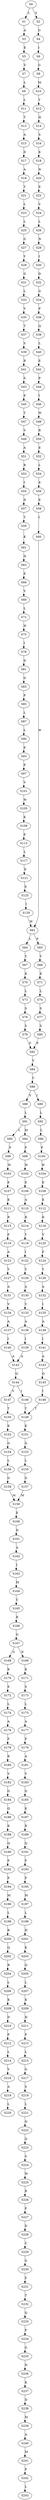 strict digraph  {
	S0 -> S1 [ label = L ];
	S0 -> S2 [ label = S ];
	S1 -> S3 [ label = A ];
	S2 -> S4 [ label = G ];
	S3 -> S5 [ label = E ];
	S4 -> S6 [ label = I ];
	S5 -> S7 [ label = V ];
	S6 -> S8 [ label = G ];
	S7 -> S9 [ label = L ];
	S8 -> S10 [ label = M ];
	S9 -> S11 [ label = L ];
	S10 -> S12 [ label = T ];
	S11 -> S13 [ label = T ];
	S12 -> S14 [ label = H ];
	S13 -> S15 [ label = A ];
	S14 -> S16 [ label = S ];
	S15 -> S17 [ label = D ];
	S16 -> S18 [ label = K ];
	S17 -> S19 [ label = A ];
	S18 -> S20 [ label = N ];
	S19 -> S21 [ label = T ];
	S20 -> S22 [ label = E ];
	S21 -> S23 [ label = L ];
	S22 -> S24 [ label = V ];
	S23 -> S25 [ label = L ];
	S24 -> S26 [ label = L ];
	S25 -> S27 [ label = G ];
	S26 -> S28 [ label = N ];
	S27 -> S29 [ label = Y ];
	S28 -> S30 [ label = I ];
	S29 -> S31 [ label = G ];
	S30 -> S32 [ label = D ];
	S31 -> S33 [ label = L ];
	S32 -> S34 [ label = G ];
	S33 -> S35 [ label = V ];
	S34 -> S36 [ label = P ];
	S35 -> S37 [ label = T ];
	S36 -> S38 [ label = Q ];
	S37 -> S39 [ label = V ];
	S38 -> S40 [ label = L ];
	S39 -> S41 [ label = R ];
	S40 -> S42 [ label = E ];
	S41 -> S43 [ label = S ];
	S42 -> S44 [ label = P ];
	S43 -> S45 [ label = E ];
	S44 -> S46 [ label = I ];
	S45 -> S47 [ label = T ];
	S46 -> S48 [ label = W ];
	S47 -> S49 [ label = V ];
	S48 -> S50 [ label = R ];
	S49 -> S51 [ label = A ];
	S50 -> S52 [ label = E ];
	S51 -> S53 [ label = R ];
	S52 -> S54 [ label = L ];
	S53 -> S55 [ label = I ];
	S54 -> S56 [ label = E ];
	S55 -> S57 [ label = D ];
	S56 -> S58 [ label = E ];
	S57 -> S59 [ label = T ];
	S58 -> S60 [ label = I ];
	S59 -> S61 [ label = K ];
	S60 -> S62 [ label = W ];
	S61 -> S63 [ label = N ];
	S62 -> S64 [ label = L ];
	S62 -> S65 [ label = P ];
	S63 -> S66 [ label = E ];
	S64 -> S67 [ label = Y ];
	S65 -> S68 [ label = Y ];
	S66 -> S69 [ label = V ];
	S67 -> S70 [ label = K ];
	S68 -> S71 [ label = K ];
	S69 -> S72 [ label = L ];
	S70 -> S73 [ label = L ];
	S71 -> S74 [ label = L ];
	S72 -> S75 [ label = H ];
	S73 -> S76 [ label = S ];
	S74 -> S77 [ label = S ];
	S75 -> S78 [ label = I ];
	S76 -> S79 [ label = S ];
	S77 -> S80 [ label = S ];
	S78 -> S81 [ label = D ];
	S79 -> S82 [ label = P ];
	S80 -> S82 [ label = P ];
	S81 -> S83 [ label = G ];
	S82 -> S84 [ label = V ];
	S83 -> S85 [ label = P ];
	S84 -> S86 [ label = V ];
	S85 -> S87 [ label = L ];
	S86 -> S88 [ label = V ];
	S86 -> S89 [ label = I ];
	S87 -> S90 [ label = L ];
	S88 -> S91 [ label = L ];
	S89 -> S92 [ label = L ];
	S90 -> S93 [ label = E ];
	S91 -> S94 [ label = M ];
	S91 -> S95 [ label = L ];
	S92 -> S96 [ label = L ];
	S93 -> S97 [ label = P ];
	S94 -> S98 [ label = P ];
	S95 -> S99 [ label = P ];
	S96 -> S100 [ label = P ];
	S97 -> S101 [ label = V ];
	S98 -> S102 [ label = W ];
	S99 -> S103 [ label = W ];
	S100 -> S104 [ label = W ];
	S101 -> S105 [ label = W ];
	S102 -> S106 [ label = E ];
	S103 -> S107 [ label = E ];
	S104 -> S108 [ label = E ];
	S105 -> S109 [ label = K ];
	S106 -> S110 [ label = A ];
	S107 -> S111 [ label = K ];
	S108 -> S112 [ label = E ];
	S109 -> S113 [ label = E ];
	S110 -> S114 [ label = R ];
	S111 -> S115 [ label = R ];
	S112 -> S116 [ label = K ];
	S113 -> S117 [ label = L ];
	S114 -> S118 [ label = Y ];
	S115 -> S119 [ label = F ];
	S116 -> S120 [ label = Y ];
	S117 -> S121 [ label = E ];
	S118 -> S122 [ label = I ];
	S119 -> S123 [ label = A ];
	S120 -> S124 [ label = F ];
	S121 -> S125 [ label = E ];
	S122 -> S126 [ label = Y ];
	S123 -> S127 [ label = Y ];
	S124 -> S128 [ label = Y ];
	S125 -> S129 [ label = I ];
	S126 -> S130 [ label = A ];
	S127 -> S131 [ label = A ];
	S128 -> S132 [ label = A ];
	S129 -> S62 [ label = W ];
	S130 -> S133 [ label = V ];
	S131 -> S134 [ label = V ];
	S132 -> S135 [ label = I ];
	S133 -> S136 [ label = A ];
	S134 -> S137 [ label = A ];
	S135 -> S138 [ label = A ];
	S136 -> S139 [ label = I ];
	S137 -> S140 [ label = I ];
	S138 -> S141 [ label = I ];
	S139 -> S142 [ label = A ];
	S140 -> S142 [ label = A ];
	S141 -> S143 [ label = A ];
	S142 -> S144 [ label = Q ];
	S143 -> S145 [ label = Q ];
	S144 -> S146 [ label = I ];
	S144 -> S147 [ label = V ];
	S145 -> S148 [ label = I ];
	S146 -> S149 [ label = T ];
	S147 -> S150 [ label = T ];
	S148 -> S149 [ label = T ];
	S149 -> S151 [ label = K ];
	S150 -> S152 [ label = K ];
	S151 -> S153 [ label = G ];
	S152 -> S154 [ label = G ];
	S153 -> S155 [ label = L ];
	S154 -> S156 [ label = L ];
	S155 -> S157 [ label = G ];
	S156 -> S158 [ label = G ];
	S157 -> S159 [ label = M ];
	S158 -> S159 [ label = M ];
	S159 -> S160 [ label = E ];
	S160 -> S161 [ label = D ];
	S161 -> S162 [ label = A ];
	S162 -> S163 [ label = I ];
	S163 -> S164 [ label = M ];
	S164 -> S165 [ label = C ];
	S165 -> S166 [ label = R ];
	S166 -> S167 [ label = G ];
	S167 -> S168 [ label = G ];
	S167 -> S169 [ label = N ];
	S168 -> S170 [ label = K ];
	S169 -> S171 [ label = K ];
	S170 -> S172 [ label = E ];
	S171 -> S173 [ label = S ];
	S172 -> S174 [ label = L ];
	S173 -> S175 [ label = L ];
	S174 -> S176 [ label = A ];
	S175 -> S177 [ label = A ];
	S176 -> S178 [ label = F ];
	S177 -> S179 [ label = F ];
	S178 -> S180 [ label = R ];
	S179 -> S181 [ label = A ];
	S180 -> S182 [ label = V ];
	S181 -> S183 [ label = V ];
	S182 -> S184 [ label = G ];
	S183 -> S185 [ label = G ];
	S184 -> S186 [ label = Q ];
	S185 -> S187 [ label = K ];
	S186 -> S188 [ label = K ];
	S187 -> S189 [ label = R ];
	S188 -> S190 [ label = Q ];
	S189 -> S191 [ label = Q ];
	S190 -> S192 [ label = F ];
	S191 -> S193 [ label = F ];
	S192 -> S194 [ label = P ];
	S193 -> S195 [ label = P ];
	S194 -> S196 [ label = M ];
	S195 -> S197 [ label = M ];
	S196 -> S198 [ label = L ];
	S197 -> S199 [ label = L ];
	S198 -> S200 [ label = R ];
	S199 -> S201 [ label = H ];
	S200 -> S202 [ label = Q ];
	S201 -> S203 [ label = K ];
	S202 -> S204 [ label = R ];
	S203 -> S205 [ label = Q ];
	S204 -> S206 [ label = L ];
	S205 -> S207 [ label = L ];
	S206 -> S208 [ label = K ];
	S207 -> S209 [ label = K ];
	S208 -> S210 [ label = D ];
	S209 -> S211 [ label = H ];
	S210 -> S212 [ label = P ];
	S211 -> S213 [ label = P ];
	S212 -> S214 [ label = L ];
	S213 -> S215 [ label = L ];
	S214 -> S216 [ label = V ];
	S215 -> S217 [ label = G ];
	S216 -> S218 [ label = A ];
	S217 -> S219 [ label = S ];
	S218 -> S220 [ label = L ];
	S219 -> S221 [ label = L ];
	S221 -> S222 [ label = Q ];
	S222 -> S223 [ label = Q ];
	S223 -> S224 [ label = S ];
	S224 -> S225 [ label = W ];
	S225 -> S226 [ label = R ];
	S226 -> S227 [ label = P ];
	S227 -> S228 [ label = D ];
	S228 -> S229 [ label = C ];
	S229 -> S230 [ label = G ];
	S230 -> S231 [ label = F ];
	S231 -> S232 [ label = T ];
	S232 -> S233 [ label = Q ];
	S233 -> S234 [ label = P ];
	S234 -> S235 [ label = G ];
	S235 -> S236 [ label = N ];
	S236 -> S237 [ label = K ];
	S237 -> S238 [ label = D ];
	S238 -> S239 [ label = M ];
	S239 -> S240 [ label = A ];
	S240 -> S241 [ label = M ];
	S241 -> S242 [ label = P ];
	S242 -> S243 [ label = L ];
}
